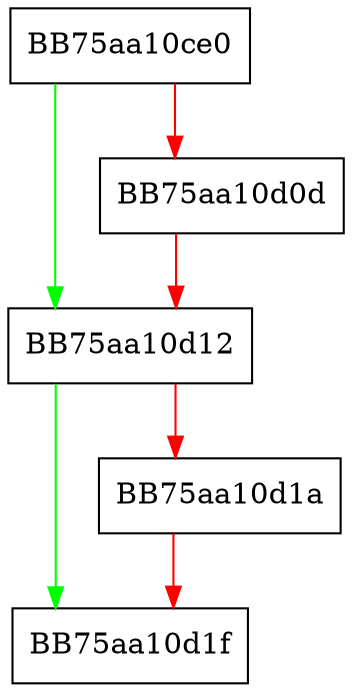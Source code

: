 digraph RpfAPI_GetLastInstructions {
  node [shape="box"];
  graph [splines=ortho];
  BB75aa10ce0 -> BB75aa10d12 [color="green"];
  BB75aa10ce0 -> BB75aa10d0d [color="red"];
  BB75aa10d0d -> BB75aa10d12 [color="red"];
  BB75aa10d12 -> BB75aa10d1f [color="green"];
  BB75aa10d12 -> BB75aa10d1a [color="red"];
  BB75aa10d1a -> BB75aa10d1f [color="red"];
}